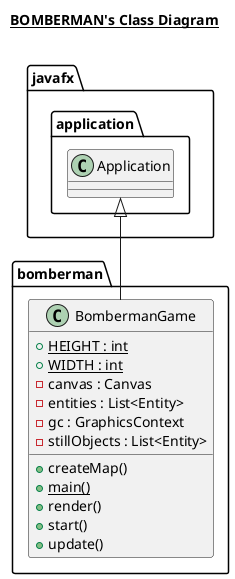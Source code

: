 @startuml

title __BOMBERMAN's Class Diagram__\n

class bomberman.BombermanGame {
    {static} + HEIGHT : int
    {static} + WIDTH : int
    - canvas : Canvas
    - entities : List<Entity>
    - gc : GraphicsContext
    - stillObjects : List<Entity>
    + createMap()
    {static} + main()
    + render()
    + start()
    + update()
}
bomberman.BombermanGame -up-|> javafx.application.Application

@enduml
